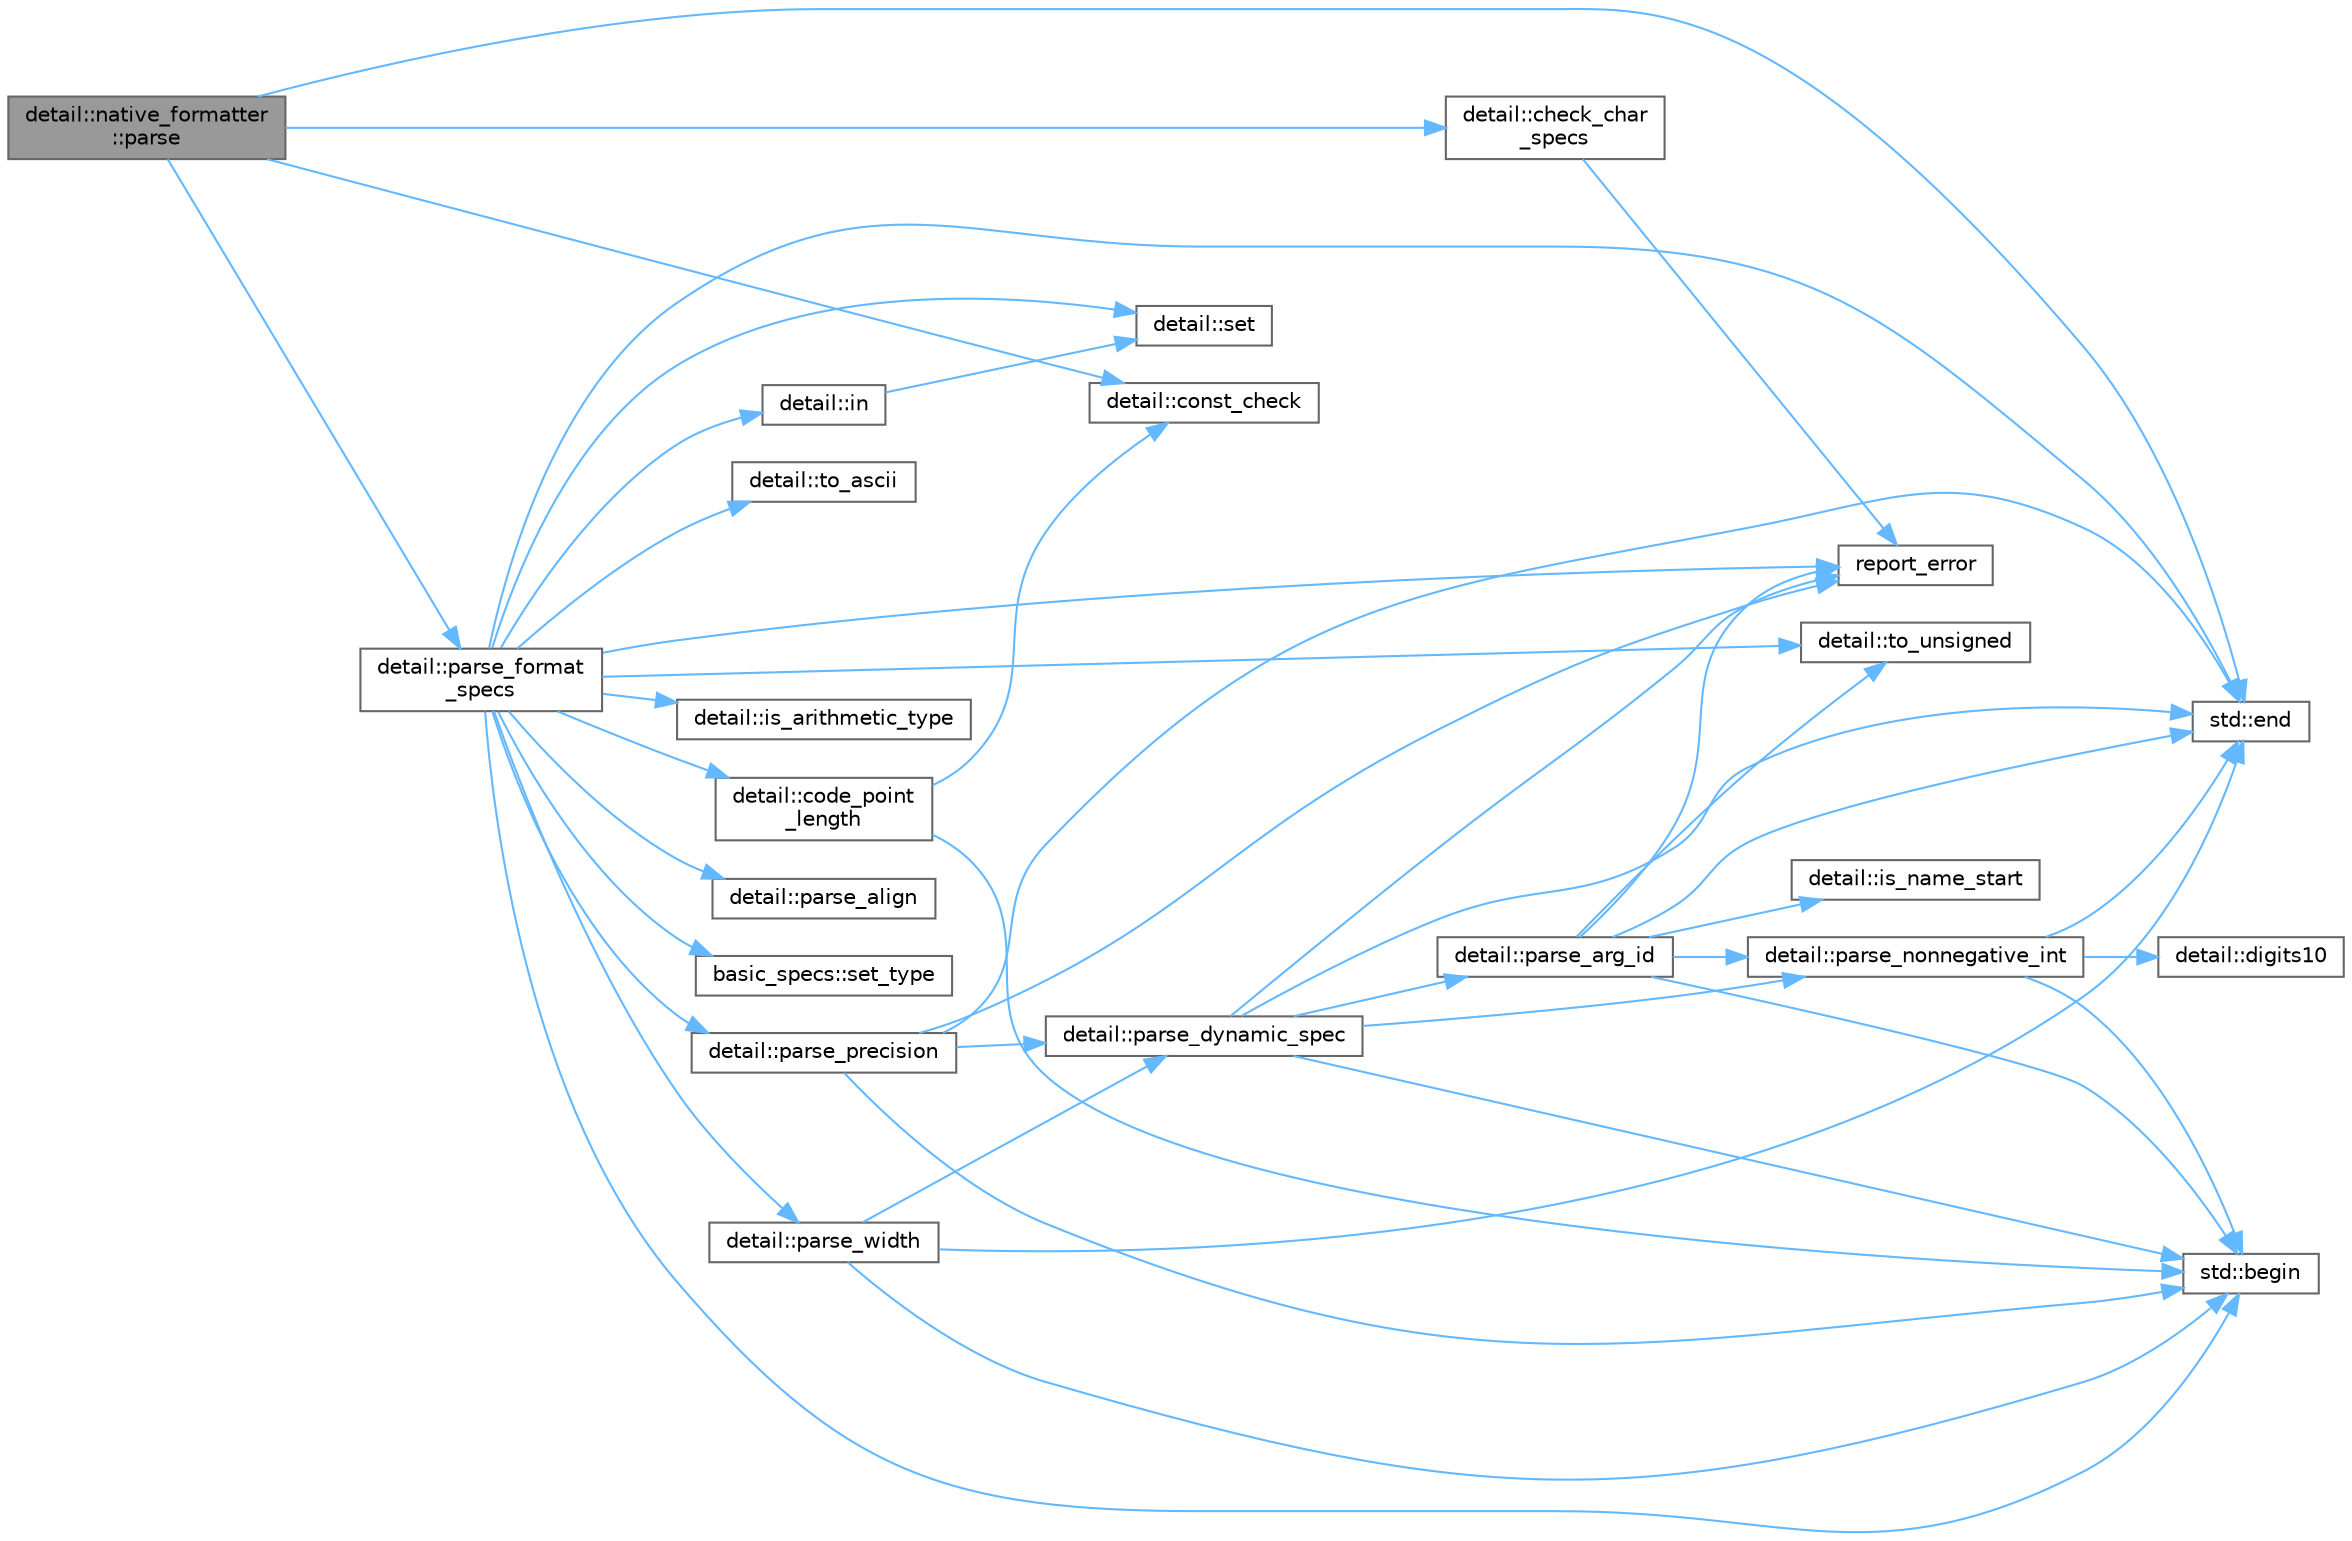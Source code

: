 digraph "detail::native_formatter::parse"
{
 // LATEX_PDF_SIZE
  bgcolor="transparent";
  edge [fontname=Helvetica,fontsize=10,labelfontname=Helvetica,labelfontsize=10];
  node [fontname=Helvetica,fontsize=10,shape=box,height=0.2,width=0.4];
  rankdir="LR";
  Node1 [id="Node000001",label="detail::native_formatter\l::parse",height=0.2,width=0.4,color="gray40", fillcolor="grey60", style="filled", fontcolor="black",tooltip=" "];
  Node1 -> Node2 [id="edge43_Node000001_Node000002",color="steelblue1",style="solid",tooltip=" "];
  Node2 [id="Node000002",label="detail::check_char\l_specs",height=0.2,width=0.4,color="grey40", fillcolor="white", style="filled",URL="$namespacedetail.html#a56f8ff16a82c38da1e1f7ac0b823f526",tooltip=" "];
  Node2 -> Node3 [id="edge44_Node000002_Node000003",color="steelblue1",style="solid",tooltip=" "];
  Node3 [id="Node000003",label="report_error",height=0.2,width=0.4,color="grey40", fillcolor="white", style="filled",URL="$format-inl_8h.html#a5555893692b00b61b3886349332fd01f",tooltip=" "];
  Node1 -> Node4 [id="edge45_Node000001_Node000004",color="steelblue1",style="solid",tooltip=" "];
  Node4 [id="Node000004",label="detail::const_check",height=0.2,width=0.4,color="grey40", fillcolor="white", style="filled",URL="$namespacedetail.html#a8a0f6a5093c0390e04f2d2091e0a42e0",tooltip=" "];
  Node1 -> Node5 [id="edge46_Node000001_Node000005",color="steelblue1",style="solid",tooltip=" "];
  Node5 [id="Node000005",label="std::end",height=0.2,width=0.4,color="grey40", fillcolor="white", style="filled",URL="$namespacestd.html#a35f71a4c49ddf38bb590177e3a4b2598",tooltip=" "];
  Node1 -> Node6 [id="edge47_Node000001_Node000006",color="steelblue1",style="solid",tooltip=" "];
  Node6 [id="Node000006",label="detail::parse_format\l_specs",height=0.2,width=0.4,color="grey40", fillcolor="white", style="filled",URL="$namespacedetail.html#afbb7f1837c4f769e74317dec368c5206",tooltip=" "];
  Node6 -> Node7 [id="edge48_Node000006_Node000007",color="steelblue1",style="solid",tooltip=" "];
  Node7 [id="Node000007",label="std::begin",height=0.2,width=0.4,color="grey40", fillcolor="white", style="filled",URL="$namespacestd.html#aec76fc52a775d29bc4058c8e1405045a",tooltip=" "];
  Node6 -> Node8 [id="edge49_Node000006_Node000008",color="steelblue1",style="solid",tooltip=" "];
  Node8 [id="Node000008",label="detail::code_point\l_length",height=0.2,width=0.4,color="grey40", fillcolor="white", style="filled",URL="$namespacedetail.html#a04dd9f7f743864daca8e1765f525ce25",tooltip=" "];
  Node8 -> Node7 [id="edge50_Node000008_Node000007",color="steelblue1",style="solid",tooltip=" "];
  Node8 -> Node4 [id="edge51_Node000008_Node000004",color="steelblue1",style="solid",tooltip=" "];
  Node6 -> Node5 [id="edge52_Node000006_Node000005",color="steelblue1",style="solid",tooltip=" "];
  Node6 -> Node9 [id="edge53_Node000006_Node000009",color="steelblue1",style="solid",tooltip=" "];
  Node9 [id="Node000009",label="detail::in",height=0.2,width=0.4,color="grey40", fillcolor="white", style="filled",URL="$namespacedetail.html#a52a5e2ed06c229dcf95ea5c46d48d05e",tooltip=" "];
  Node9 -> Node10 [id="edge54_Node000009_Node000010",color="steelblue1",style="solid",tooltip=" "];
  Node10 [id="Node000010",label="detail::set",height=0.2,width=0.4,color="grey40", fillcolor="white", style="filled",URL="$namespacedetail.html#ab484cd4186e1780becdc7f3118c29902",tooltip=" "];
  Node6 -> Node11 [id="edge55_Node000006_Node000011",color="steelblue1",style="solid",tooltip=" "];
  Node11 [id="Node000011",label="detail::is_arithmetic_type",height=0.2,width=0.4,color="grey40", fillcolor="white", style="filled",URL="$namespacedetail.html#a802c50a56a3495fdab6020b375ba1389",tooltip=" "];
  Node6 -> Node12 [id="edge56_Node000006_Node000012",color="steelblue1",style="solid",tooltip=" "];
  Node12 [id="Node000012",label="detail::parse_align",height=0.2,width=0.4,color="grey40", fillcolor="white", style="filled",URL="$namespacedetail.html#ac9e2fcbf2e068bb286f629946e0bb31d",tooltip=" "];
  Node6 -> Node13 [id="edge57_Node000006_Node000013",color="steelblue1",style="solid",tooltip=" "];
  Node13 [id="Node000013",label="detail::parse_precision",height=0.2,width=0.4,color="grey40", fillcolor="white", style="filled",URL="$namespacedetail.html#a22771d6da5cf06defaea3f1526940142",tooltip=" "];
  Node13 -> Node7 [id="edge58_Node000013_Node000007",color="steelblue1",style="solid",tooltip=" "];
  Node13 -> Node5 [id="edge59_Node000013_Node000005",color="steelblue1",style="solid",tooltip=" "];
  Node13 -> Node14 [id="edge60_Node000013_Node000014",color="steelblue1",style="solid",tooltip=" "];
  Node14 [id="Node000014",label="detail::parse_dynamic_spec",height=0.2,width=0.4,color="grey40", fillcolor="white", style="filled",URL="$namespacedetail.html#a1a249f85c1630245e8355b674806474a",tooltip=" "];
  Node14 -> Node7 [id="edge61_Node000014_Node000007",color="steelblue1",style="solid",tooltip=" "];
  Node14 -> Node5 [id="edge62_Node000014_Node000005",color="steelblue1",style="solid",tooltip=" "];
  Node14 -> Node15 [id="edge63_Node000014_Node000015",color="steelblue1",style="solid",tooltip=" "];
  Node15 [id="Node000015",label="detail::parse_arg_id",height=0.2,width=0.4,color="grey40", fillcolor="white", style="filled",URL="$namespacedetail.html#abef4d11952aecc9357be9f21fbf6346d",tooltip=" "];
  Node15 -> Node7 [id="edge64_Node000015_Node000007",color="steelblue1",style="solid",tooltip=" "];
  Node15 -> Node5 [id="edge65_Node000015_Node000005",color="steelblue1",style="solid",tooltip=" "];
  Node15 -> Node16 [id="edge66_Node000015_Node000016",color="steelblue1",style="solid",tooltip=" "];
  Node16 [id="Node000016",label="detail::is_name_start",height=0.2,width=0.4,color="grey40", fillcolor="white", style="filled",URL="$namespacedetail.html#a4d54e617793e1cac720a447120428817",tooltip=" "];
  Node15 -> Node17 [id="edge67_Node000015_Node000017",color="steelblue1",style="solid",tooltip=" "];
  Node17 [id="Node000017",label="detail::parse_nonnegative_int",height=0.2,width=0.4,color="grey40", fillcolor="white", style="filled",URL="$namespacedetail.html#a338caba782225e115a9902d4d0835f5f",tooltip=" "];
  Node17 -> Node7 [id="edge68_Node000017_Node000007",color="steelblue1",style="solid",tooltip=" "];
  Node17 -> Node18 [id="edge69_Node000017_Node000018",color="steelblue1",style="solid",tooltip=" "];
  Node18 [id="Node000018",label="detail::digits10",height=0.2,width=0.4,color="grey40", fillcolor="white", style="filled",URL="$namespacedetail.html#a3a043db05db2d07deb2d98ba2d04b4eb",tooltip=" "];
  Node17 -> Node5 [id="edge70_Node000017_Node000005",color="steelblue1",style="solid",tooltip=" "];
  Node15 -> Node3 [id="edge71_Node000015_Node000003",color="steelblue1",style="solid",tooltip=" "];
  Node15 -> Node19 [id="edge72_Node000015_Node000019",color="steelblue1",style="solid",tooltip=" "];
  Node19 [id="Node000019",label="detail::to_unsigned",height=0.2,width=0.4,color="grey40", fillcolor="white", style="filled",URL="$namespacedetail.html#a4855e668246c731a97484efc329f2aac",tooltip=" "];
  Node14 -> Node17 [id="edge73_Node000014_Node000017",color="steelblue1",style="solid",tooltip=" "];
  Node14 -> Node3 [id="edge74_Node000014_Node000003",color="steelblue1",style="solid",tooltip=" "];
  Node13 -> Node3 [id="edge75_Node000013_Node000003",color="steelblue1",style="solid",tooltip=" "];
  Node6 -> Node20 [id="edge76_Node000006_Node000020",color="steelblue1",style="solid",tooltip=" "];
  Node20 [id="Node000020",label="detail::parse_width",height=0.2,width=0.4,color="grey40", fillcolor="white", style="filled",URL="$namespacedetail.html#a925b1c39f160e8d68b75b44f8985c657",tooltip=" "];
  Node20 -> Node7 [id="edge77_Node000020_Node000007",color="steelblue1",style="solid",tooltip=" "];
  Node20 -> Node5 [id="edge78_Node000020_Node000005",color="steelblue1",style="solid",tooltip=" "];
  Node20 -> Node14 [id="edge79_Node000020_Node000014",color="steelblue1",style="solid",tooltip=" "];
  Node6 -> Node3 [id="edge80_Node000006_Node000003",color="steelblue1",style="solid",tooltip=" "];
  Node6 -> Node10 [id="edge81_Node000006_Node000010",color="steelblue1",style="solid",tooltip=" "];
  Node6 -> Node21 [id="edge82_Node000006_Node000021",color="steelblue1",style="solid",tooltip=" "];
  Node21 [id="Node000021",label="basic_specs::set_type",height=0.2,width=0.4,color="grey40", fillcolor="white", style="filled",URL="$classbasic__specs.html#ae6d1338471c931505ddcaf600557e830",tooltip=" "];
  Node6 -> Node22 [id="edge83_Node000006_Node000022",color="steelblue1",style="solid",tooltip=" "];
  Node22 [id="Node000022",label="detail::to_ascii",height=0.2,width=0.4,color="grey40", fillcolor="white", style="filled",URL="$namespacedetail.html#a1321aa4e75fb308917211597b64600b3",tooltip=" "];
  Node6 -> Node19 [id="edge84_Node000006_Node000019",color="steelblue1",style="solid",tooltip=" "];
}
